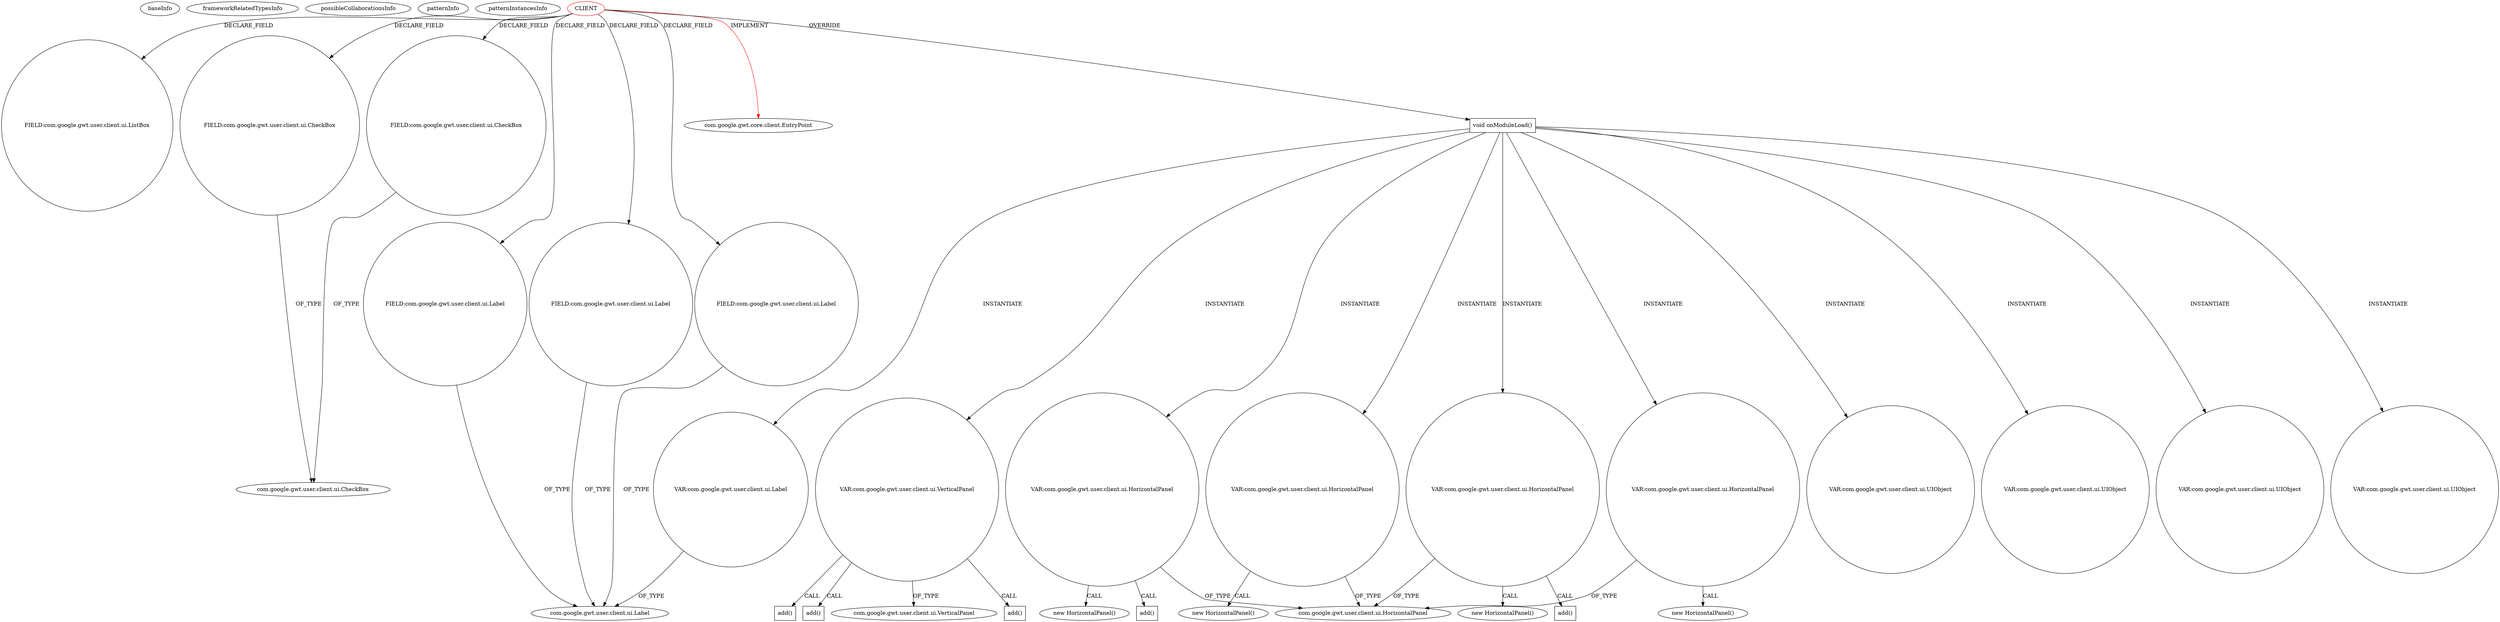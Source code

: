 digraph {
baseInfo[graphId=530,category="pattern",isAnonymous=false,possibleRelation=false]
frameworkRelatedTypesInfo[0="com.google.gwt.core.client.EntryPoint"]
possibleCollaborationsInfo[]
patternInfo[frequency=2.0,patternRootClient=0]
patternInstancesInfo[0="akjava-WebTestMaker~/akjava-WebTestMaker/WebTestMaker-master/src/com/akjava/gwt/webtestmaker/client/WebTestMaker.java~WebTestMaker~655",1="Tok-Erwin~/Tok-Erwin/Erwin-master/src/main/java/erwin/client/Erwin.java~Erwin~388"]
4[label="FIELD:com.google.gwt.user.client.ui.ListBox",vertexType="FIELD_DECLARATION",isFrameworkType=false,shape=circle]
0[label="CLIENT",vertexType="ROOT_CLIENT_CLASS_DECLARATION",isFrameworkType=false,color=red]
40[label="FIELD:com.google.gwt.user.client.ui.CheckBox",vertexType="FIELD_DECLARATION",isFrameworkType=false,shape=circle]
30[label="FIELD:com.google.gwt.user.client.ui.Label",vertexType="FIELD_DECLARATION",isFrameworkType=false,shape=circle]
42[label="FIELD:com.google.gwt.user.client.ui.CheckBox",vertexType="FIELD_DECLARATION",isFrameworkType=false,shape=circle]
24[label="FIELD:com.google.gwt.user.client.ui.Label",vertexType="FIELD_DECLARATION",isFrameworkType=false,shape=circle]
34[label="FIELD:com.google.gwt.user.client.ui.Label",vertexType="FIELD_DECLARATION",isFrameworkType=false,shape=circle]
1[label="com.google.gwt.core.client.EntryPoint",vertexType="FRAMEWORK_INTERFACE_TYPE",isFrameworkType=false]
44[label="void onModuleLoad()",vertexType="OVERRIDING_METHOD_DECLARATION",isFrameworkType=false,shape=box]
52[label="VAR:com.google.gwt.user.client.ui.UIObject",vertexType="VARIABLE_EXPRESION",isFrameworkType=false,shape=circle]
61[label="VAR:com.google.gwt.user.client.ui.UIObject",vertexType="VARIABLE_EXPRESION",isFrameworkType=false,shape=circle]
154[label="VAR:com.google.gwt.user.client.ui.UIObject",vertexType="VARIABLE_EXPRESION",isFrameworkType=false,shape=circle]
166[label="VAR:com.google.gwt.user.client.ui.UIObject",vertexType="VARIABLE_EXPRESION",isFrameworkType=false,shape=circle]
19[label="com.google.gwt.user.client.ui.Label",vertexType="FRAMEWORK_CLASS_TYPE",isFrameworkType=false]
41[label="com.google.gwt.user.client.ui.CheckBox",vertexType="FRAMEWORK_CLASS_TYPE",isFrameworkType=false]
186[label="VAR:com.google.gwt.user.client.ui.VerticalPanel",vertexType="VARIABLE_EXPRESION",isFrameworkType=false,shape=circle]
66[label="VAR:com.google.gwt.user.client.ui.Label",vertexType="VARIABLE_EXPRESION",isFrameworkType=false,shape=circle]
27[label="com.google.gwt.user.client.ui.VerticalPanel",vertexType="FRAMEWORK_CLASS_TYPE",isFrameworkType=false]
152[label="VAR:com.google.gwt.user.client.ui.HorizontalPanel",vertexType="VARIABLE_EXPRESION",isFrameworkType=false,shape=circle]
143[label="com.google.gwt.user.client.ui.HorizontalPanel",vertexType="FRAMEWORK_CLASS_TYPE",isFrameworkType=false]
151[label="new HorizontalPanel()",vertexType="CONSTRUCTOR_CALL",isFrameworkType=false]
142[label="VAR:com.google.gwt.user.client.ui.HorizontalPanel",vertexType="VARIABLE_EXPRESION",isFrameworkType=false,shape=circle]
141[label="new HorizontalPanel()",vertexType="CONSTRUCTOR_CALL",isFrameworkType=false]
164[label="VAR:com.google.gwt.user.client.ui.HorizontalPanel",vertexType="VARIABLE_EXPRESION",isFrameworkType=false,shape=circle]
163[label="new HorizontalPanel()",vertexType="CONSTRUCTOR_CALL",isFrameworkType=false]
176[label="VAR:com.google.gwt.user.client.ui.HorizontalPanel",vertexType="VARIABLE_EXPRESION",isFrameworkType=false,shape=circle]
175[label="new HorizontalPanel()",vertexType="CONSTRUCTOR_CALL",isFrameworkType=false]
170[label="add()",vertexType="INSIDE_CALL",isFrameworkType=false,shape=box]
198[label="add()",vertexType="INSIDE_CALL",isFrameworkType=false,shape=box]
200[label="add()",vertexType="INSIDE_CALL",isFrameworkType=false,shape=box]
162[label="add()",vertexType="INSIDE_CALL",isFrameworkType=false,shape=box]
192[label="add()",vertexType="INSIDE_CALL",isFrameworkType=false,shape=box]
44->52[label="INSTANTIATE"]
44->176[label="INSTANTIATE"]
44->186[label="INSTANTIATE"]
34->19[label="OF_TYPE"]
142->143[label="OF_TYPE"]
164->143[label="OF_TYPE"]
44->142[label="INSTANTIATE"]
186->27[label="OF_TYPE"]
44->66[label="INSTANTIATE"]
0->34[label="DECLARE_FIELD"]
44->164[label="INSTANTIATE"]
186->200[label="CALL"]
152->143[label="OF_TYPE"]
66->19[label="OF_TYPE"]
0->24[label="DECLARE_FIELD"]
44->152[label="INSTANTIATE"]
176->175[label="CALL"]
40->41[label="OF_TYPE"]
0->30[label="DECLARE_FIELD"]
186->198[label="CALL"]
142->141[label="CALL"]
152->162[label="CALL"]
44->61[label="INSTANTIATE"]
186->192[label="CALL"]
0->1[label="IMPLEMENT",color=red]
0->44[label="OVERRIDE"]
0->42[label="DECLARE_FIELD"]
164->163[label="CALL"]
30->19[label="OF_TYPE"]
176->143[label="OF_TYPE"]
164->170[label="CALL"]
44->154[label="INSTANTIATE"]
0->40[label="DECLARE_FIELD"]
24->19[label="OF_TYPE"]
44->166[label="INSTANTIATE"]
0->4[label="DECLARE_FIELD"]
42->41[label="OF_TYPE"]
152->151[label="CALL"]
}

